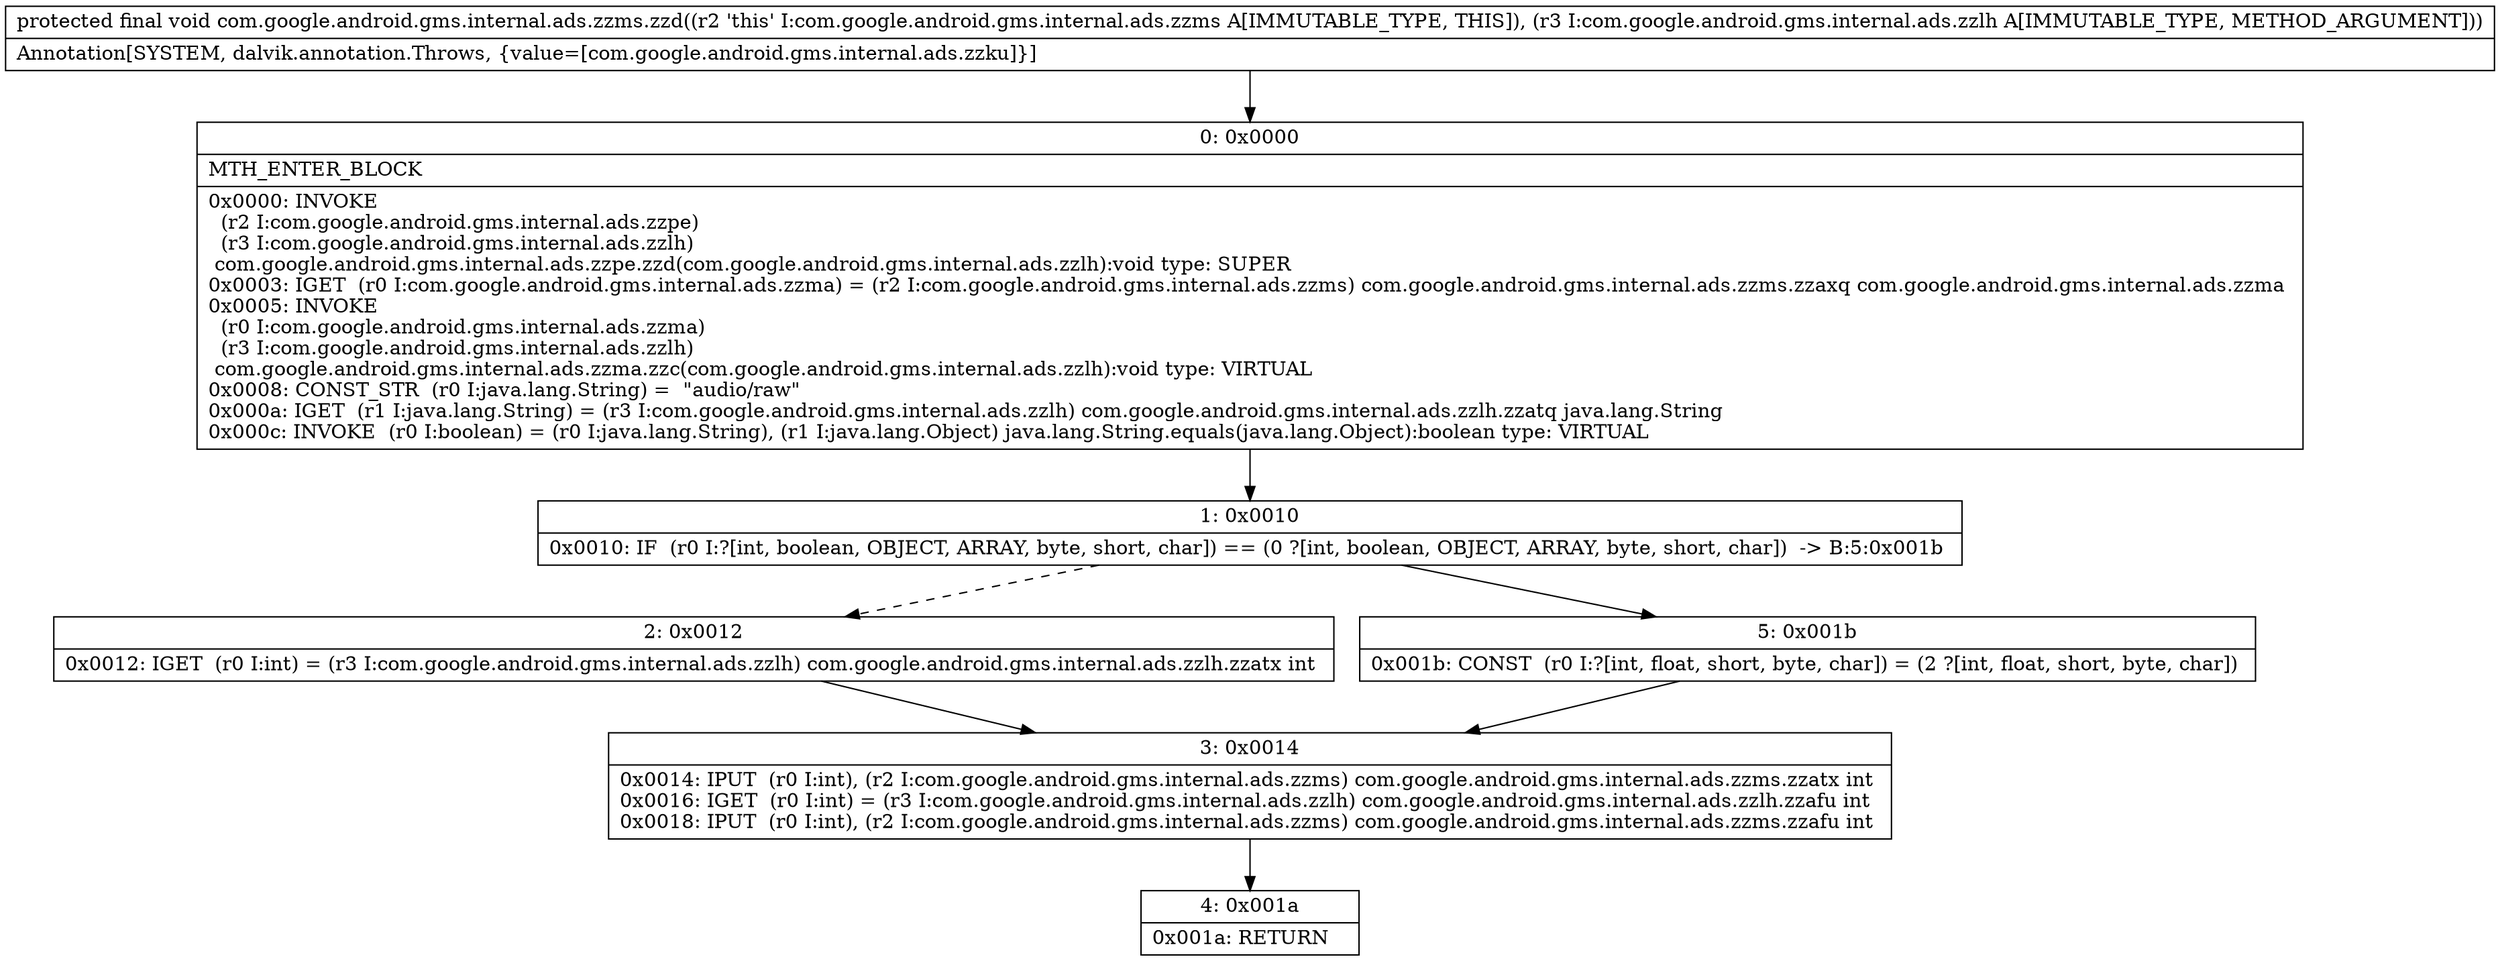 digraph "CFG forcom.google.android.gms.internal.ads.zzms.zzd(Lcom\/google\/android\/gms\/internal\/ads\/zzlh;)V" {
Node_0 [shape=record,label="{0\:\ 0x0000|MTH_ENTER_BLOCK\l|0x0000: INVOKE  \l  (r2 I:com.google.android.gms.internal.ads.zzpe)\l  (r3 I:com.google.android.gms.internal.ads.zzlh)\l com.google.android.gms.internal.ads.zzpe.zzd(com.google.android.gms.internal.ads.zzlh):void type: SUPER \l0x0003: IGET  (r0 I:com.google.android.gms.internal.ads.zzma) = (r2 I:com.google.android.gms.internal.ads.zzms) com.google.android.gms.internal.ads.zzms.zzaxq com.google.android.gms.internal.ads.zzma \l0x0005: INVOKE  \l  (r0 I:com.google.android.gms.internal.ads.zzma)\l  (r3 I:com.google.android.gms.internal.ads.zzlh)\l com.google.android.gms.internal.ads.zzma.zzc(com.google.android.gms.internal.ads.zzlh):void type: VIRTUAL \l0x0008: CONST_STR  (r0 I:java.lang.String) =  \"audio\/raw\" \l0x000a: IGET  (r1 I:java.lang.String) = (r3 I:com.google.android.gms.internal.ads.zzlh) com.google.android.gms.internal.ads.zzlh.zzatq java.lang.String \l0x000c: INVOKE  (r0 I:boolean) = (r0 I:java.lang.String), (r1 I:java.lang.Object) java.lang.String.equals(java.lang.Object):boolean type: VIRTUAL \l}"];
Node_1 [shape=record,label="{1\:\ 0x0010|0x0010: IF  (r0 I:?[int, boolean, OBJECT, ARRAY, byte, short, char]) == (0 ?[int, boolean, OBJECT, ARRAY, byte, short, char])  \-\> B:5:0x001b \l}"];
Node_2 [shape=record,label="{2\:\ 0x0012|0x0012: IGET  (r0 I:int) = (r3 I:com.google.android.gms.internal.ads.zzlh) com.google.android.gms.internal.ads.zzlh.zzatx int \l}"];
Node_3 [shape=record,label="{3\:\ 0x0014|0x0014: IPUT  (r0 I:int), (r2 I:com.google.android.gms.internal.ads.zzms) com.google.android.gms.internal.ads.zzms.zzatx int \l0x0016: IGET  (r0 I:int) = (r3 I:com.google.android.gms.internal.ads.zzlh) com.google.android.gms.internal.ads.zzlh.zzafu int \l0x0018: IPUT  (r0 I:int), (r2 I:com.google.android.gms.internal.ads.zzms) com.google.android.gms.internal.ads.zzms.zzafu int \l}"];
Node_4 [shape=record,label="{4\:\ 0x001a|0x001a: RETURN   \l}"];
Node_5 [shape=record,label="{5\:\ 0x001b|0x001b: CONST  (r0 I:?[int, float, short, byte, char]) = (2 ?[int, float, short, byte, char]) \l}"];
MethodNode[shape=record,label="{protected final void com.google.android.gms.internal.ads.zzms.zzd((r2 'this' I:com.google.android.gms.internal.ads.zzms A[IMMUTABLE_TYPE, THIS]), (r3 I:com.google.android.gms.internal.ads.zzlh A[IMMUTABLE_TYPE, METHOD_ARGUMENT]))  | Annotation[SYSTEM, dalvik.annotation.Throws, \{value=[com.google.android.gms.internal.ads.zzku]\}]\l}"];
MethodNode -> Node_0;
Node_0 -> Node_1;
Node_1 -> Node_2[style=dashed];
Node_1 -> Node_5;
Node_2 -> Node_3;
Node_3 -> Node_4;
Node_5 -> Node_3;
}


